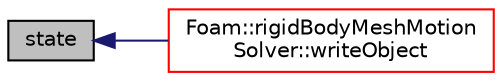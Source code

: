digraph "state"
{
  bgcolor="transparent";
  edge [fontname="Helvetica",fontsize="10",labelfontname="Helvetica",labelfontsize="10"];
  node [fontname="Helvetica",fontsize="10",shape=record];
  rankdir="LR";
  Node687 [label="state",height=0.2,width=0.4,color="black", fillcolor="grey75", style="filled", fontcolor="black"];
  Node687 -> Node688 [dir="back",color="midnightblue",fontsize="10",style="solid",fontname="Helvetica"];
  Node688 [label="Foam::rigidBodyMeshMotion\lSolver::writeObject",height=0.2,width=0.4,color="red",URL="$a30489.html#aac52c08633b4e1e66bc6fb382b7ec674",tooltip="Write state using given format, version and compression. "];
}
